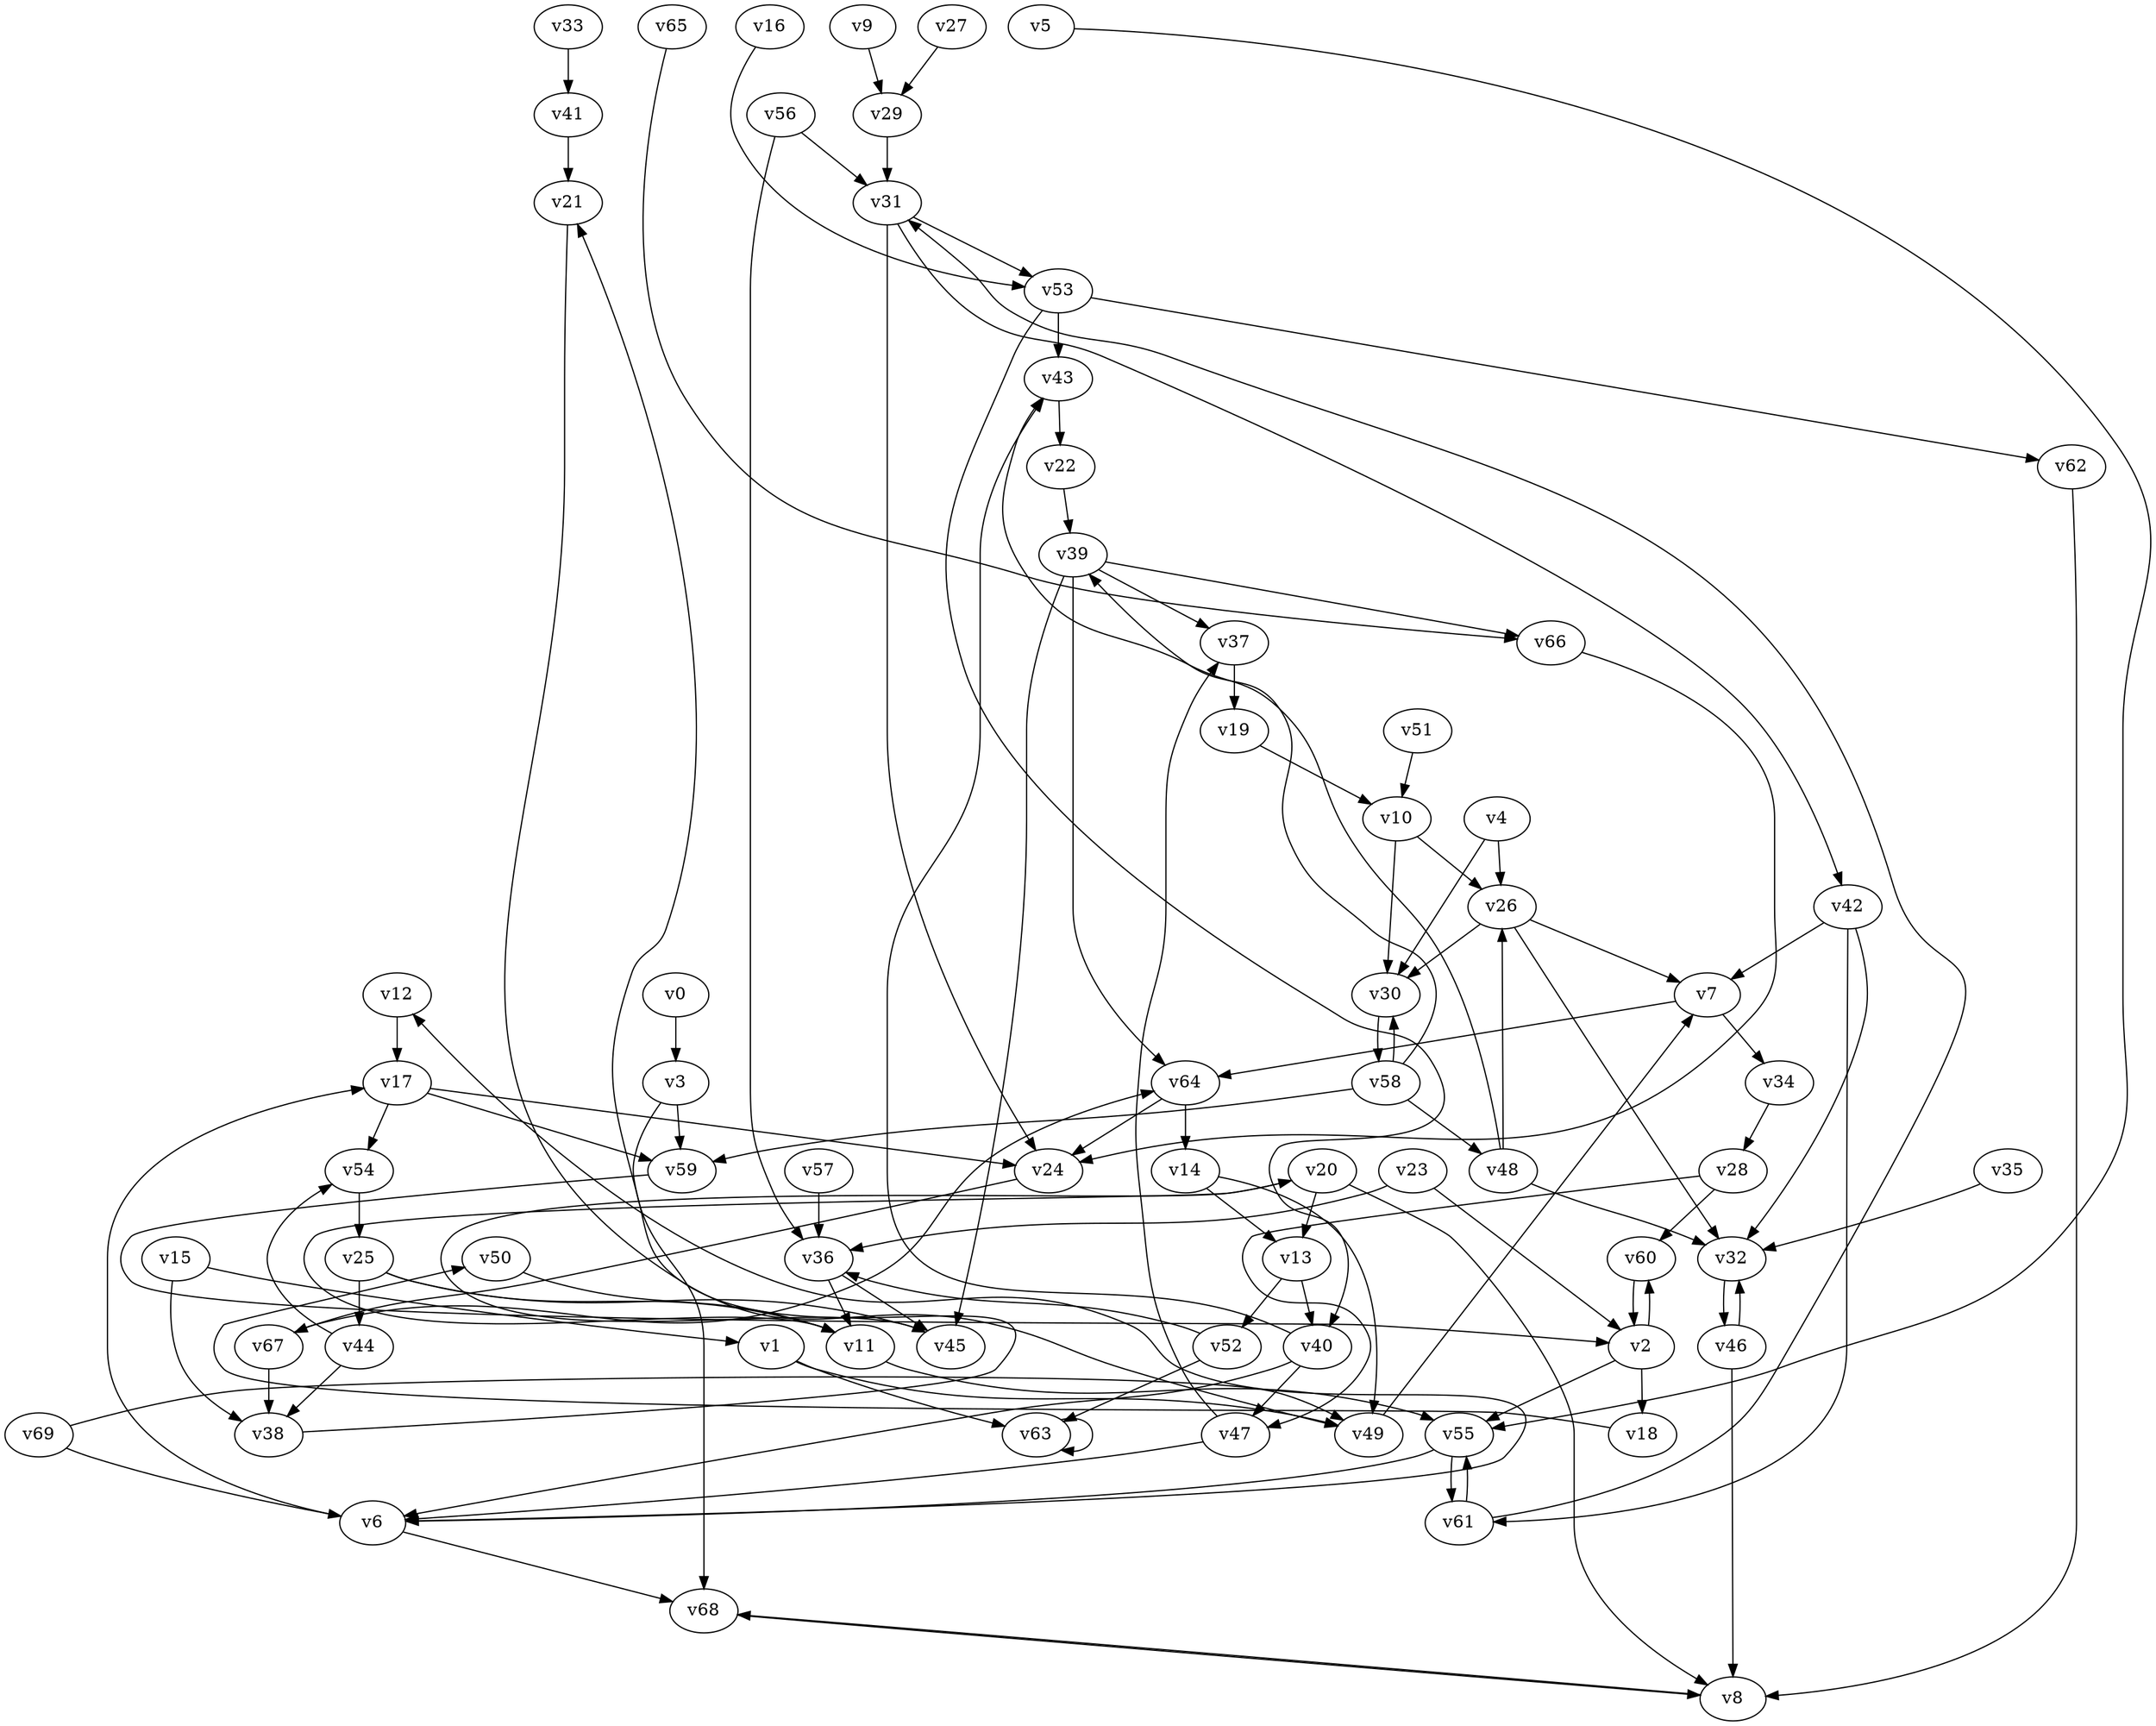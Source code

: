 // Benchmark game 102 - 70 vertices
// time_bound: 32
// targets: v34
digraph G {
    v0 [name="v0", player=1];
    v1 [name="v1", player=0];
    v2 [name="v2", player=1];
    v3 [name="v3", player=0];
    v4 [name="v4", player=0];
    v5 [name="v5", player=0];
    v6 [name="v6", player=0];
    v7 [name="v7", player=1];
    v8 [name="v8", player=0];
    v9 [name="v9", player=0];
    v10 [name="v10", player=0];
    v11 [name="v11", player=0];
    v12 [name="v12", player=1];
    v13 [name="v13", player=0];
    v14 [name="v14", player=0];
    v15 [name="v15", player=1];
    v16 [name="v16", player=0];
    v17 [name="v17", player=0];
    v18 [name="v18", player=1];
    v19 [name="v19", player=0];
    v20 [name="v20", player=1];
    v21 [name="v21", player=0];
    v22 [name="v22", player=0];
    v23 [name="v23", player=0];
    v24 [name="v24", player=0];
    v25 [name="v25", player=0];
    v26 [name="v26", player=1];
    v27 [name="v27", player=0];
    v28 [name="v28", player=1];
    v29 [name="v29", player=1];
    v30 [name="v30", player=0];
    v31 [name="v31", player=1];
    v32 [name="v32", player=0];
    v33 [name="v33", player=1];
    v34 [name="v34", player=1, target=1];
    v35 [name="v35", player=1];
    v36 [name="v36", player=1];
    v37 [name="v37", player=1];
    v38 [name="v38", player=0];
    v39 [name="v39", player=0];
    v40 [name="v40", player=0];
    v41 [name="v41", player=0];
    v42 [name="v42", player=1];
    v43 [name="v43", player=0];
    v44 [name="v44", player=1];
    v45 [name="v45", player=1];
    v46 [name="v46", player=0];
    v47 [name="v47", player=1];
    v48 [name="v48", player=1];
    v49 [name="v49", player=0];
    v50 [name="v50", player=1];
    v51 [name="v51", player=0];
    v52 [name="v52", player=1];
    v53 [name="v53", player=0];
    v54 [name="v54", player=0];
    v55 [name="v55", player=1];
    v56 [name="v56", player=0];
    v57 [name="v57", player=1];
    v58 [name="v58", player=1];
    v59 [name="v59", player=0];
    v60 [name="v60", player=1];
    v61 [name="v61", player=1];
    v62 [name="v62", player=1];
    v63 [name="v63", player=1];
    v64 [name="v64", player=1];
    v65 [name="v65", player=1];
    v66 [name="v66", player=0];
    v67 [name="v67", player=1];
    v68 [name="v68", player=0];
    v69 [name="v69", player=0];

    v0 -> v3;
    v1 -> v63;
    v2 -> v60;
    v3 -> v68;
    v4 -> v26;
    v5 -> v55 [constraint="t < 15"];
    v6 -> v12 [constraint="t mod 3 == 2"];
    v7 -> v34;
    v8 -> v68 [constraint="t >= 3"];
    v9 -> v29;
    v10 -> v30;
    v11 -> v55;
    v12 -> v17;
    v13 -> v52;
    v14 -> v49;
    v15 -> v1;
    v16 -> v53 [constraint="t < 15"];
    v17 -> v59;
    v18 -> v50 [constraint="t < 10"];
    v19 -> v10;
    v20 -> v11 [constraint="t mod 4 == 1"];
    v21 -> v49 [constraint="t >= 4"];
    v22 -> v39;
    v23 -> v36;
    v24 -> v67 [constraint="t >= 3"];
    v25 -> v44;
    v26 -> v7;
    v27 -> v29;
    v28 -> v47 [constraint="t >= 3"];
    v29 -> v31;
    v30 -> v58;
    v31 -> v42 [constraint="t < 11"];
    v32 -> v46;
    v33 -> v41;
    v34 -> v28;
    v35 -> v32;
    v36 -> v45;
    v37 -> v19;
    v38 -> v21 [constraint="t < 13"];
    v39 -> v37;
    v40 -> v6 [constraint="t < 10"];
    v41 -> v21;
    v42 -> v61;
    v43 -> v22;
    v44 -> v54;
    v45 -> v20 [constraint="t mod 5 == 3"];
    v46 -> v32;
    v47 -> v6 [constraint="t >= 5"];
    v48 -> v43 [constraint="t < 5"];
    v49 -> v7;
    v50 -> v11;
    v51 -> v10;
    v52 -> v36 [constraint="t mod 4 == 3"];
    v53 -> v40 [constraint="t mod 4 == 0"];
    v54 -> v25;
    v55 -> v61;
    v56 -> v31;
    v57 -> v36;
    v58 -> v39 [constraint="t < 7"];
    v59 -> v2 [constraint="t mod 4 == 1"];
    v60 -> v2;
    v61 -> v31 [constraint="t < 6"];
    v62 -> v8;
    v63 -> v63;
    v64 -> v24;
    v65 -> v66 [constraint="t < 10"];
    v66 -> v24;
    v67 -> v64 [constraint="t >= 5"];
    v68 -> v8;
    v69 -> v49 [constraint="t >= 2"];
    v7 -> v64;
    v47 -> v37;
    v36 -> v11;
    v67 -> v38;
    v31 -> v53;
    v55 -> v6;
    v23 -> v2;
    v25 -> v11;
    v28 -> v60;
    v69 -> v6;
    v20 -> v8;
    v4 -> v30;
    v53 -> v62;
    v52 -> v63;
    v58 -> v59;
    v58 -> v30;
    v53 -> v43;
    v58 -> v48;
    v39 -> v45;
    v44 -> v38;
    v42 -> v7;
    v26 -> v32;
    v64 -> v14;
    v42 -> v32;
    v25 -> v45;
    v14 -> v13;
    v6 -> v17;
    v48 -> v26;
    v40 -> v47;
    v26 -> v30;
    v6 -> v68;
    v17 -> v24;
    v31 -> v24;
    v10 -> v26;
    v46 -> v8;
    v39 -> v66;
    v40 -> v43;
    v3 -> v59;
    v2 -> v18;
    v48 -> v32;
    v2 -> v55;
    v17 -> v54;
    v1 -> v49;
    v56 -> v36;
    v13 -> v40;
    v15 -> v38;
    v39 -> v64;
    v61 -> v55;
    v20 -> v13;
}
